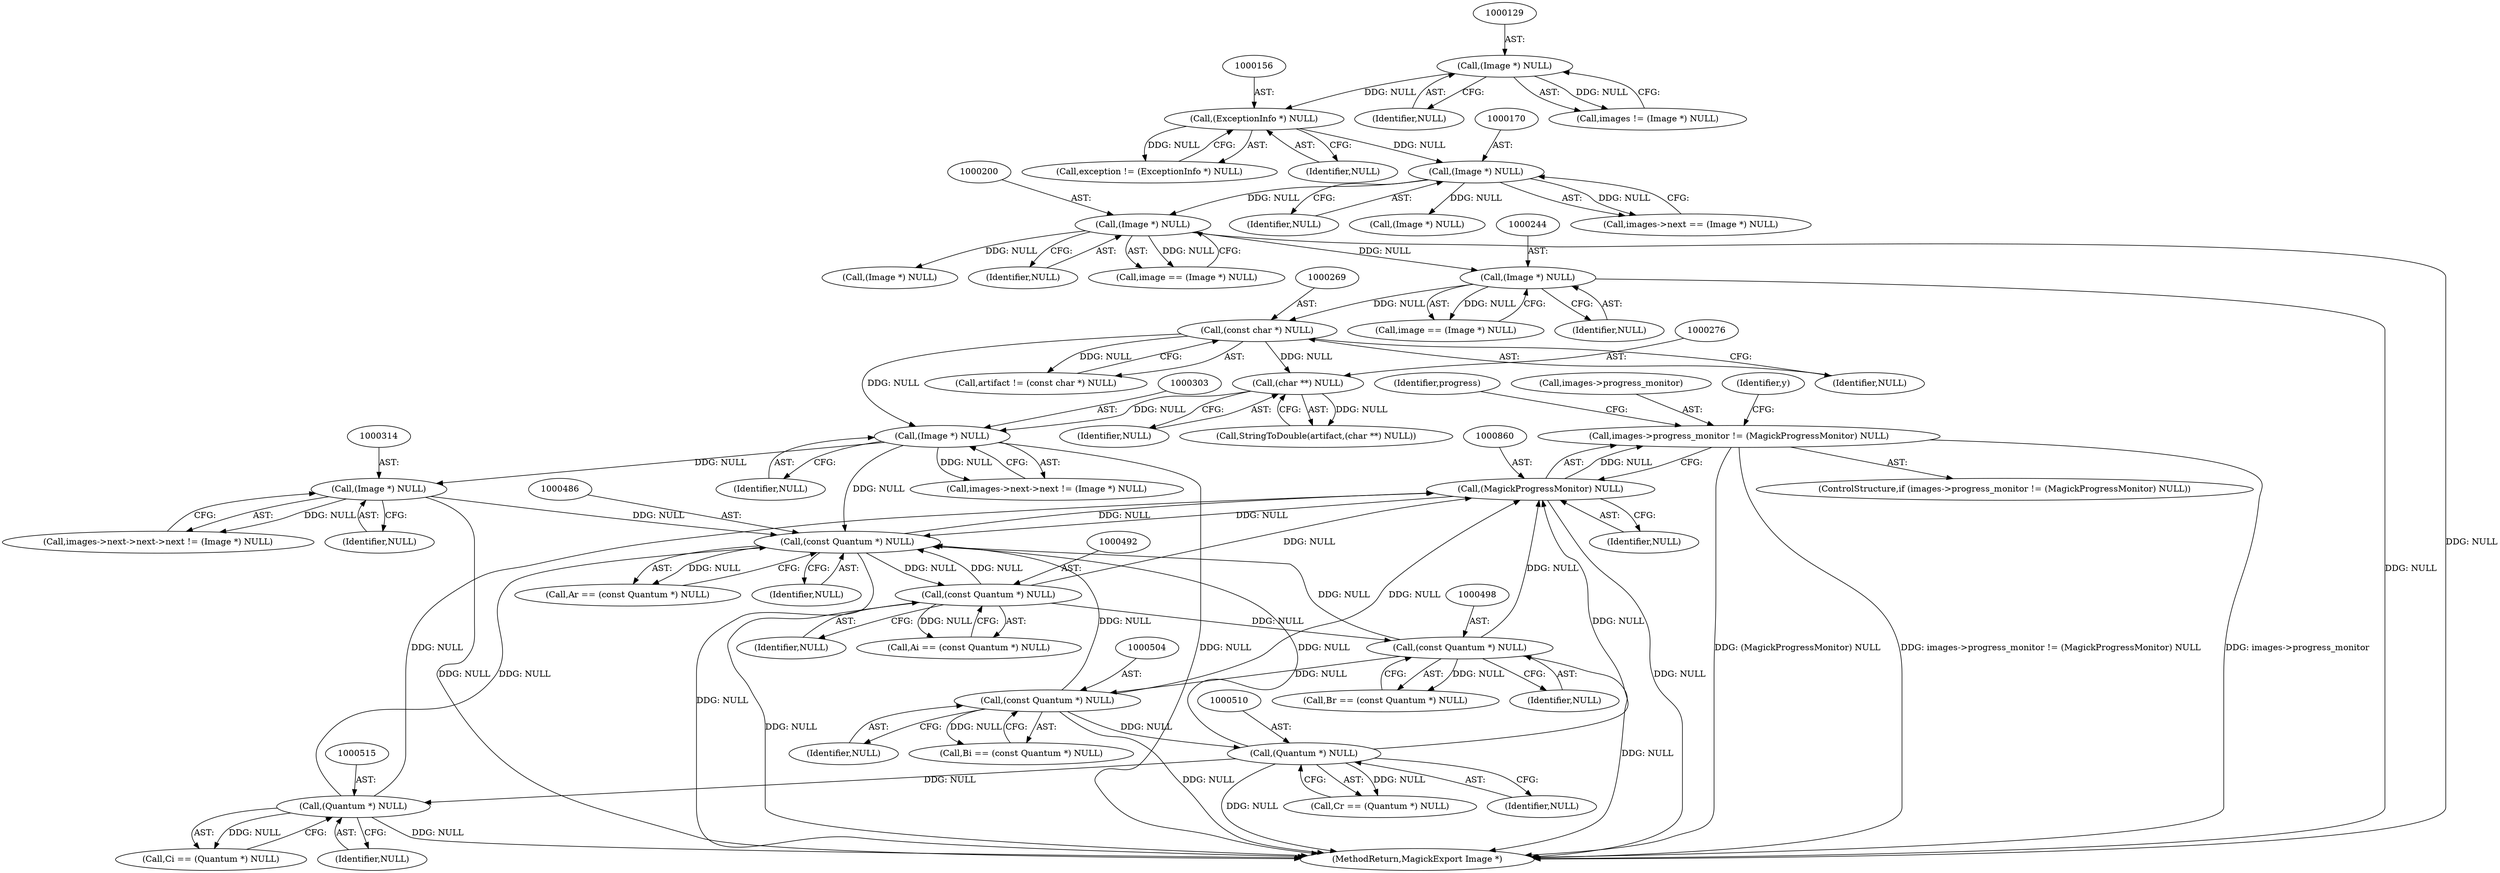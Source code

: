 digraph "0_ImageMagick6_7c2c5ba5b8e3a0b2b82f56c71dfab74ed4006df7_0@pointer" {
"1000855" [label="(Call,images->progress_monitor != (MagickProgressMonitor) NULL)"];
"1000859" [label="(Call,(MagickProgressMonitor) NULL)"];
"1000509" [label="(Call,(Quantum *) NULL)"];
"1000503" [label="(Call,(const Quantum *) NULL)"];
"1000497" [label="(Call,(const Quantum *) NULL)"];
"1000491" [label="(Call,(const Quantum *) NULL)"];
"1000485" [label="(Call,(const Quantum *) NULL)"];
"1000313" [label="(Call,(Image *) NULL)"];
"1000302" [label="(Call,(Image *) NULL)"];
"1000275" [label="(Call,(char **) NULL)"];
"1000268" [label="(Call,(const char *) NULL)"];
"1000243" [label="(Call,(Image *) NULL)"];
"1000199" [label="(Call,(Image *) NULL)"];
"1000169" [label="(Call,(Image *) NULL)"];
"1000155" [label="(Call,(ExceptionInfo *) NULL)"];
"1000128" [label="(Call,(Image *) NULL)"];
"1000514" [label="(Call,(Quantum *) NULL)"];
"1000483" [label="(Call,Ar == (const Quantum *) NULL)"];
"1000509" [label="(Call,(Quantum *) NULL)"];
"1000487" [label="(Identifier,NULL)"];
"1000854" [label="(ControlStructure,if (images->progress_monitor != (MagickProgressMonitor) NULL))"];
"1000516" [label="(Identifier,NULL)"];
"1000270" [label="(Identifier,NULL)"];
"1000499" [label="(Identifier,NULL)"];
"1000916" [label="(MethodReturn,MagickExport Image *)"];
"1000155" [label="(Call,(ExceptionInfo *) NULL)"];
"1000203" [label="(Call,(Image *) NULL)"];
"1000128" [label="(Call,(Image *) NULL)"];
"1000856" [label="(Call,images->progress_monitor)"];
"1000273" [label="(Call,StringToDouble(artifact,(char **) NULL))"];
"1000389" [label="(Identifier,y)"];
"1000861" [label="(Identifier,NULL)"];
"1000491" [label="(Call,(const Quantum *) NULL)"];
"1000507" [label="(Call,Cr == (Quantum *) NULL)"];
"1000315" [label="(Identifier,NULL)"];
"1000171" [label="(Identifier,NULL)"];
"1000130" [label="(Identifier,NULL)"];
"1000169" [label="(Call,(Image *) NULL)"];
"1000302" [label="(Call,(Image *) NULL)"];
"1000489" [label="(Call,Ai == (const Quantum *) NULL)"];
"1000305" [label="(Call,images->next->next->next != (Image *) NULL)"];
"1000243" [label="(Call,(Image *) NULL)"];
"1000485" [label="(Call,(const Quantum *) NULL)"];
"1000296" [label="(Call,images->next->next != (Image *) NULL)"];
"1000514" [label="(Call,(Quantum *) NULL)"];
"1000511" [label="(Identifier,NULL)"];
"1000304" [label="(Identifier,NULL)"];
"1000153" [label="(Call,exception != (ExceptionInfo *) NULL)"];
"1000268" [label="(Call,(const char *) NULL)"];
"1000275" [label="(Call,(char **) NULL)"];
"1000512" [label="(Call,Ci == (Quantum *) NULL)"];
"1000501" [label="(Call,Bi == (const Quantum *) NULL)"];
"1000313" [label="(Call,(Image *) NULL)"];
"1000201" [label="(Identifier,NULL)"];
"1000197" [label="(Call,image == (Image *) NULL)"];
"1000266" [label="(Call,artifact != (const char *) NULL)"];
"1000855" [label="(Call,images->progress_monitor != (MagickProgressMonitor) NULL)"];
"1000185" [label="(Call,(Image *) NULL)"];
"1000245" [label="(Identifier,NULL)"];
"1000199" [label="(Call,(Image *) NULL)"];
"1000505" [label="(Identifier,NULL)"];
"1000165" [label="(Call,images->next == (Image *) NULL)"];
"1000277" [label="(Identifier,NULL)"];
"1000865" [label="(Identifier,progress)"];
"1000241" [label="(Call,image == (Image *) NULL)"];
"1000157" [label="(Identifier,NULL)"];
"1000503" [label="(Call,(const Quantum *) NULL)"];
"1000497" [label="(Call,(const Quantum *) NULL)"];
"1000859" [label="(Call,(MagickProgressMonitor) NULL)"];
"1000495" [label="(Call,Br == (const Quantum *) NULL)"];
"1000493" [label="(Identifier,NULL)"];
"1000126" [label="(Call,images != (Image *) NULL)"];
"1000855" -> "1000854"  [label="AST: "];
"1000855" -> "1000859"  [label="CFG: "];
"1000856" -> "1000855"  [label="AST: "];
"1000859" -> "1000855"  [label="AST: "];
"1000865" -> "1000855"  [label="CFG: "];
"1000389" -> "1000855"  [label="CFG: "];
"1000855" -> "1000916"  [label="DDG: (MagickProgressMonitor) NULL"];
"1000855" -> "1000916"  [label="DDG: images->progress_monitor != (MagickProgressMonitor) NULL"];
"1000855" -> "1000916"  [label="DDG: images->progress_monitor"];
"1000859" -> "1000855"  [label="DDG: NULL"];
"1000859" -> "1000861"  [label="CFG: "];
"1000860" -> "1000859"  [label="AST: "];
"1000861" -> "1000859"  [label="AST: "];
"1000859" -> "1000916"  [label="DDG: NULL"];
"1000859" -> "1000485"  [label="DDG: NULL"];
"1000509" -> "1000859"  [label="DDG: NULL"];
"1000491" -> "1000859"  [label="DDG: NULL"];
"1000514" -> "1000859"  [label="DDG: NULL"];
"1000497" -> "1000859"  [label="DDG: NULL"];
"1000503" -> "1000859"  [label="DDG: NULL"];
"1000485" -> "1000859"  [label="DDG: NULL"];
"1000509" -> "1000507"  [label="AST: "];
"1000509" -> "1000511"  [label="CFG: "];
"1000510" -> "1000509"  [label="AST: "];
"1000511" -> "1000509"  [label="AST: "];
"1000507" -> "1000509"  [label="CFG: "];
"1000509" -> "1000916"  [label="DDG: NULL"];
"1000509" -> "1000485"  [label="DDG: NULL"];
"1000509" -> "1000507"  [label="DDG: NULL"];
"1000503" -> "1000509"  [label="DDG: NULL"];
"1000509" -> "1000514"  [label="DDG: NULL"];
"1000503" -> "1000501"  [label="AST: "];
"1000503" -> "1000505"  [label="CFG: "];
"1000504" -> "1000503"  [label="AST: "];
"1000505" -> "1000503"  [label="AST: "];
"1000501" -> "1000503"  [label="CFG: "];
"1000503" -> "1000916"  [label="DDG: NULL"];
"1000503" -> "1000485"  [label="DDG: NULL"];
"1000503" -> "1000501"  [label="DDG: NULL"];
"1000497" -> "1000503"  [label="DDG: NULL"];
"1000497" -> "1000495"  [label="AST: "];
"1000497" -> "1000499"  [label="CFG: "];
"1000498" -> "1000497"  [label="AST: "];
"1000499" -> "1000497"  [label="AST: "];
"1000495" -> "1000497"  [label="CFG: "];
"1000497" -> "1000916"  [label="DDG: NULL"];
"1000497" -> "1000485"  [label="DDG: NULL"];
"1000497" -> "1000495"  [label="DDG: NULL"];
"1000491" -> "1000497"  [label="DDG: NULL"];
"1000491" -> "1000489"  [label="AST: "];
"1000491" -> "1000493"  [label="CFG: "];
"1000492" -> "1000491"  [label="AST: "];
"1000493" -> "1000491"  [label="AST: "];
"1000489" -> "1000491"  [label="CFG: "];
"1000491" -> "1000916"  [label="DDG: NULL"];
"1000491" -> "1000485"  [label="DDG: NULL"];
"1000491" -> "1000489"  [label="DDG: NULL"];
"1000485" -> "1000491"  [label="DDG: NULL"];
"1000485" -> "1000483"  [label="AST: "];
"1000485" -> "1000487"  [label="CFG: "];
"1000486" -> "1000485"  [label="AST: "];
"1000487" -> "1000485"  [label="AST: "];
"1000483" -> "1000485"  [label="CFG: "];
"1000485" -> "1000916"  [label="DDG: NULL"];
"1000485" -> "1000483"  [label="DDG: NULL"];
"1000313" -> "1000485"  [label="DDG: NULL"];
"1000302" -> "1000485"  [label="DDG: NULL"];
"1000514" -> "1000485"  [label="DDG: NULL"];
"1000313" -> "1000305"  [label="AST: "];
"1000313" -> "1000315"  [label="CFG: "];
"1000314" -> "1000313"  [label="AST: "];
"1000315" -> "1000313"  [label="AST: "];
"1000305" -> "1000313"  [label="CFG: "];
"1000313" -> "1000916"  [label="DDG: NULL"];
"1000313" -> "1000305"  [label="DDG: NULL"];
"1000302" -> "1000313"  [label="DDG: NULL"];
"1000302" -> "1000296"  [label="AST: "];
"1000302" -> "1000304"  [label="CFG: "];
"1000303" -> "1000302"  [label="AST: "];
"1000304" -> "1000302"  [label="AST: "];
"1000296" -> "1000302"  [label="CFG: "];
"1000302" -> "1000916"  [label="DDG: NULL"];
"1000302" -> "1000296"  [label="DDG: NULL"];
"1000275" -> "1000302"  [label="DDG: NULL"];
"1000268" -> "1000302"  [label="DDG: NULL"];
"1000275" -> "1000273"  [label="AST: "];
"1000275" -> "1000277"  [label="CFG: "];
"1000276" -> "1000275"  [label="AST: "];
"1000277" -> "1000275"  [label="AST: "];
"1000273" -> "1000275"  [label="CFG: "];
"1000275" -> "1000273"  [label="DDG: NULL"];
"1000268" -> "1000275"  [label="DDG: NULL"];
"1000268" -> "1000266"  [label="AST: "];
"1000268" -> "1000270"  [label="CFG: "];
"1000269" -> "1000268"  [label="AST: "];
"1000270" -> "1000268"  [label="AST: "];
"1000266" -> "1000268"  [label="CFG: "];
"1000268" -> "1000266"  [label="DDG: NULL"];
"1000243" -> "1000268"  [label="DDG: NULL"];
"1000243" -> "1000241"  [label="AST: "];
"1000243" -> "1000245"  [label="CFG: "];
"1000244" -> "1000243"  [label="AST: "];
"1000245" -> "1000243"  [label="AST: "];
"1000241" -> "1000243"  [label="CFG: "];
"1000243" -> "1000916"  [label="DDG: NULL"];
"1000243" -> "1000241"  [label="DDG: NULL"];
"1000199" -> "1000243"  [label="DDG: NULL"];
"1000199" -> "1000197"  [label="AST: "];
"1000199" -> "1000201"  [label="CFG: "];
"1000200" -> "1000199"  [label="AST: "];
"1000201" -> "1000199"  [label="AST: "];
"1000197" -> "1000199"  [label="CFG: "];
"1000199" -> "1000916"  [label="DDG: NULL"];
"1000199" -> "1000197"  [label="DDG: NULL"];
"1000169" -> "1000199"  [label="DDG: NULL"];
"1000199" -> "1000203"  [label="DDG: NULL"];
"1000169" -> "1000165"  [label="AST: "];
"1000169" -> "1000171"  [label="CFG: "];
"1000170" -> "1000169"  [label="AST: "];
"1000171" -> "1000169"  [label="AST: "];
"1000165" -> "1000169"  [label="CFG: "];
"1000169" -> "1000165"  [label="DDG: NULL"];
"1000155" -> "1000169"  [label="DDG: NULL"];
"1000169" -> "1000185"  [label="DDG: NULL"];
"1000155" -> "1000153"  [label="AST: "];
"1000155" -> "1000157"  [label="CFG: "];
"1000156" -> "1000155"  [label="AST: "];
"1000157" -> "1000155"  [label="AST: "];
"1000153" -> "1000155"  [label="CFG: "];
"1000155" -> "1000153"  [label="DDG: NULL"];
"1000128" -> "1000155"  [label="DDG: NULL"];
"1000128" -> "1000126"  [label="AST: "];
"1000128" -> "1000130"  [label="CFG: "];
"1000129" -> "1000128"  [label="AST: "];
"1000130" -> "1000128"  [label="AST: "];
"1000126" -> "1000128"  [label="CFG: "];
"1000128" -> "1000126"  [label="DDG: NULL"];
"1000514" -> "1000512"  [label="AST: "];
"1000514" -> "1000516"  [label="CFG: "];
"1000515" -> "1000514"  [label="AST: "];
"1000516" -> "1000514"  [label="AST: "];
"1000512" -> "1000514"  [label="CFG: "];
"1000514" -> "1000916"  [label="DDG: NULL"];
"1000514" -> "1000512"  [label="DDG: NULL"];
}
